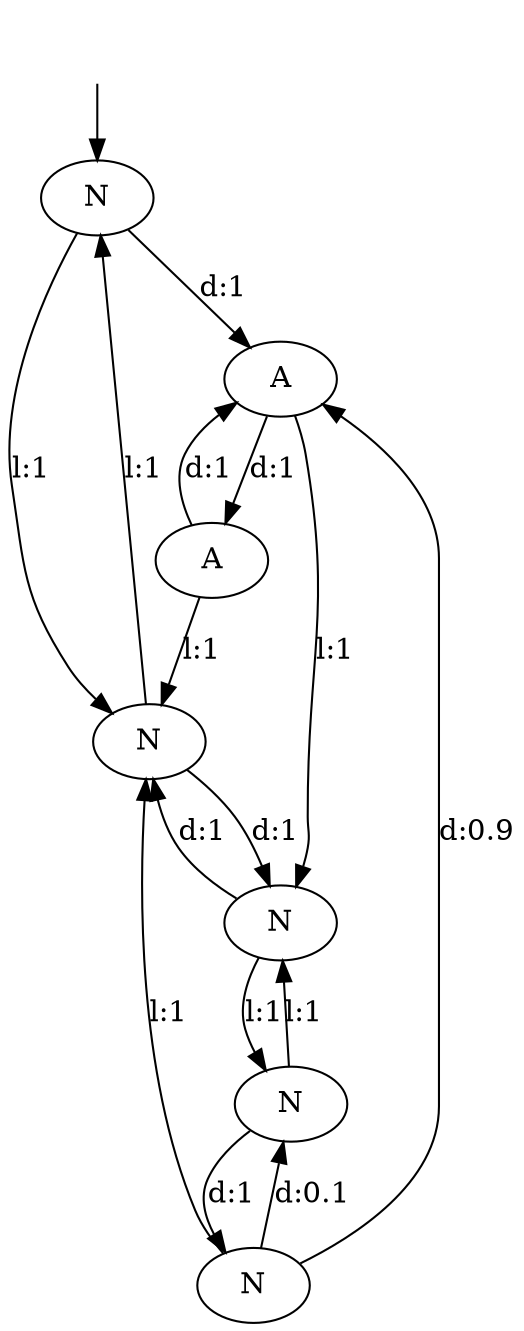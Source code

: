 digraph faulty_car_alarm {
q1_locked_closed [label="N"];
q2_locked_open [label="A"];
q3_locked_closed [label="A"];
q5_unlocked_closed [label="N"];
q6_unlocked_open [label="N"];
q7_locked_open [label="N"];
q4_faulty [label="N"];
q1_locked_closed -> q2_locked_open  [label="d:1"];
q1_locked_closed -> q5_unlocked_closed  [label="l:1"];
q2_locked_open -> q3_locked_closed  [label="d:1"];
q2_locked_open -> q6_unlocked_open  [label="l:1"];
q3_locked_closed -> q2_locked_open  [label="d:1"];
q3_locked_closed -> q5_unlocked_closed  [label="l:1"];
q5_unlocked_closed -> q6_unlocked_open  [label="d:1"];
q5_unlocked_closed -> q1_locked_closed  [label="l:1"];
q6_unlocked_open -> q5_unlocked_closed  [label="d:1"];
q6_unlocked_open -> q7_locked_open  [label="l:1"];
q7_locked_open -> q4_faulty  [label="d:1"];
q7_locked_open -> q6_unlocked_open  [label="l:1"];
q4_faulty -> q2_locked_open  [label="d:0.9"];
q4_faulty -> q7_locked_open  [label="d:0.1"];
q4_faulty -> q5_unlocked_closed  [label="l:1"];
__start0 [label="", shape=none];
__start0 -> q1_locked_closed  [label=""];
}
